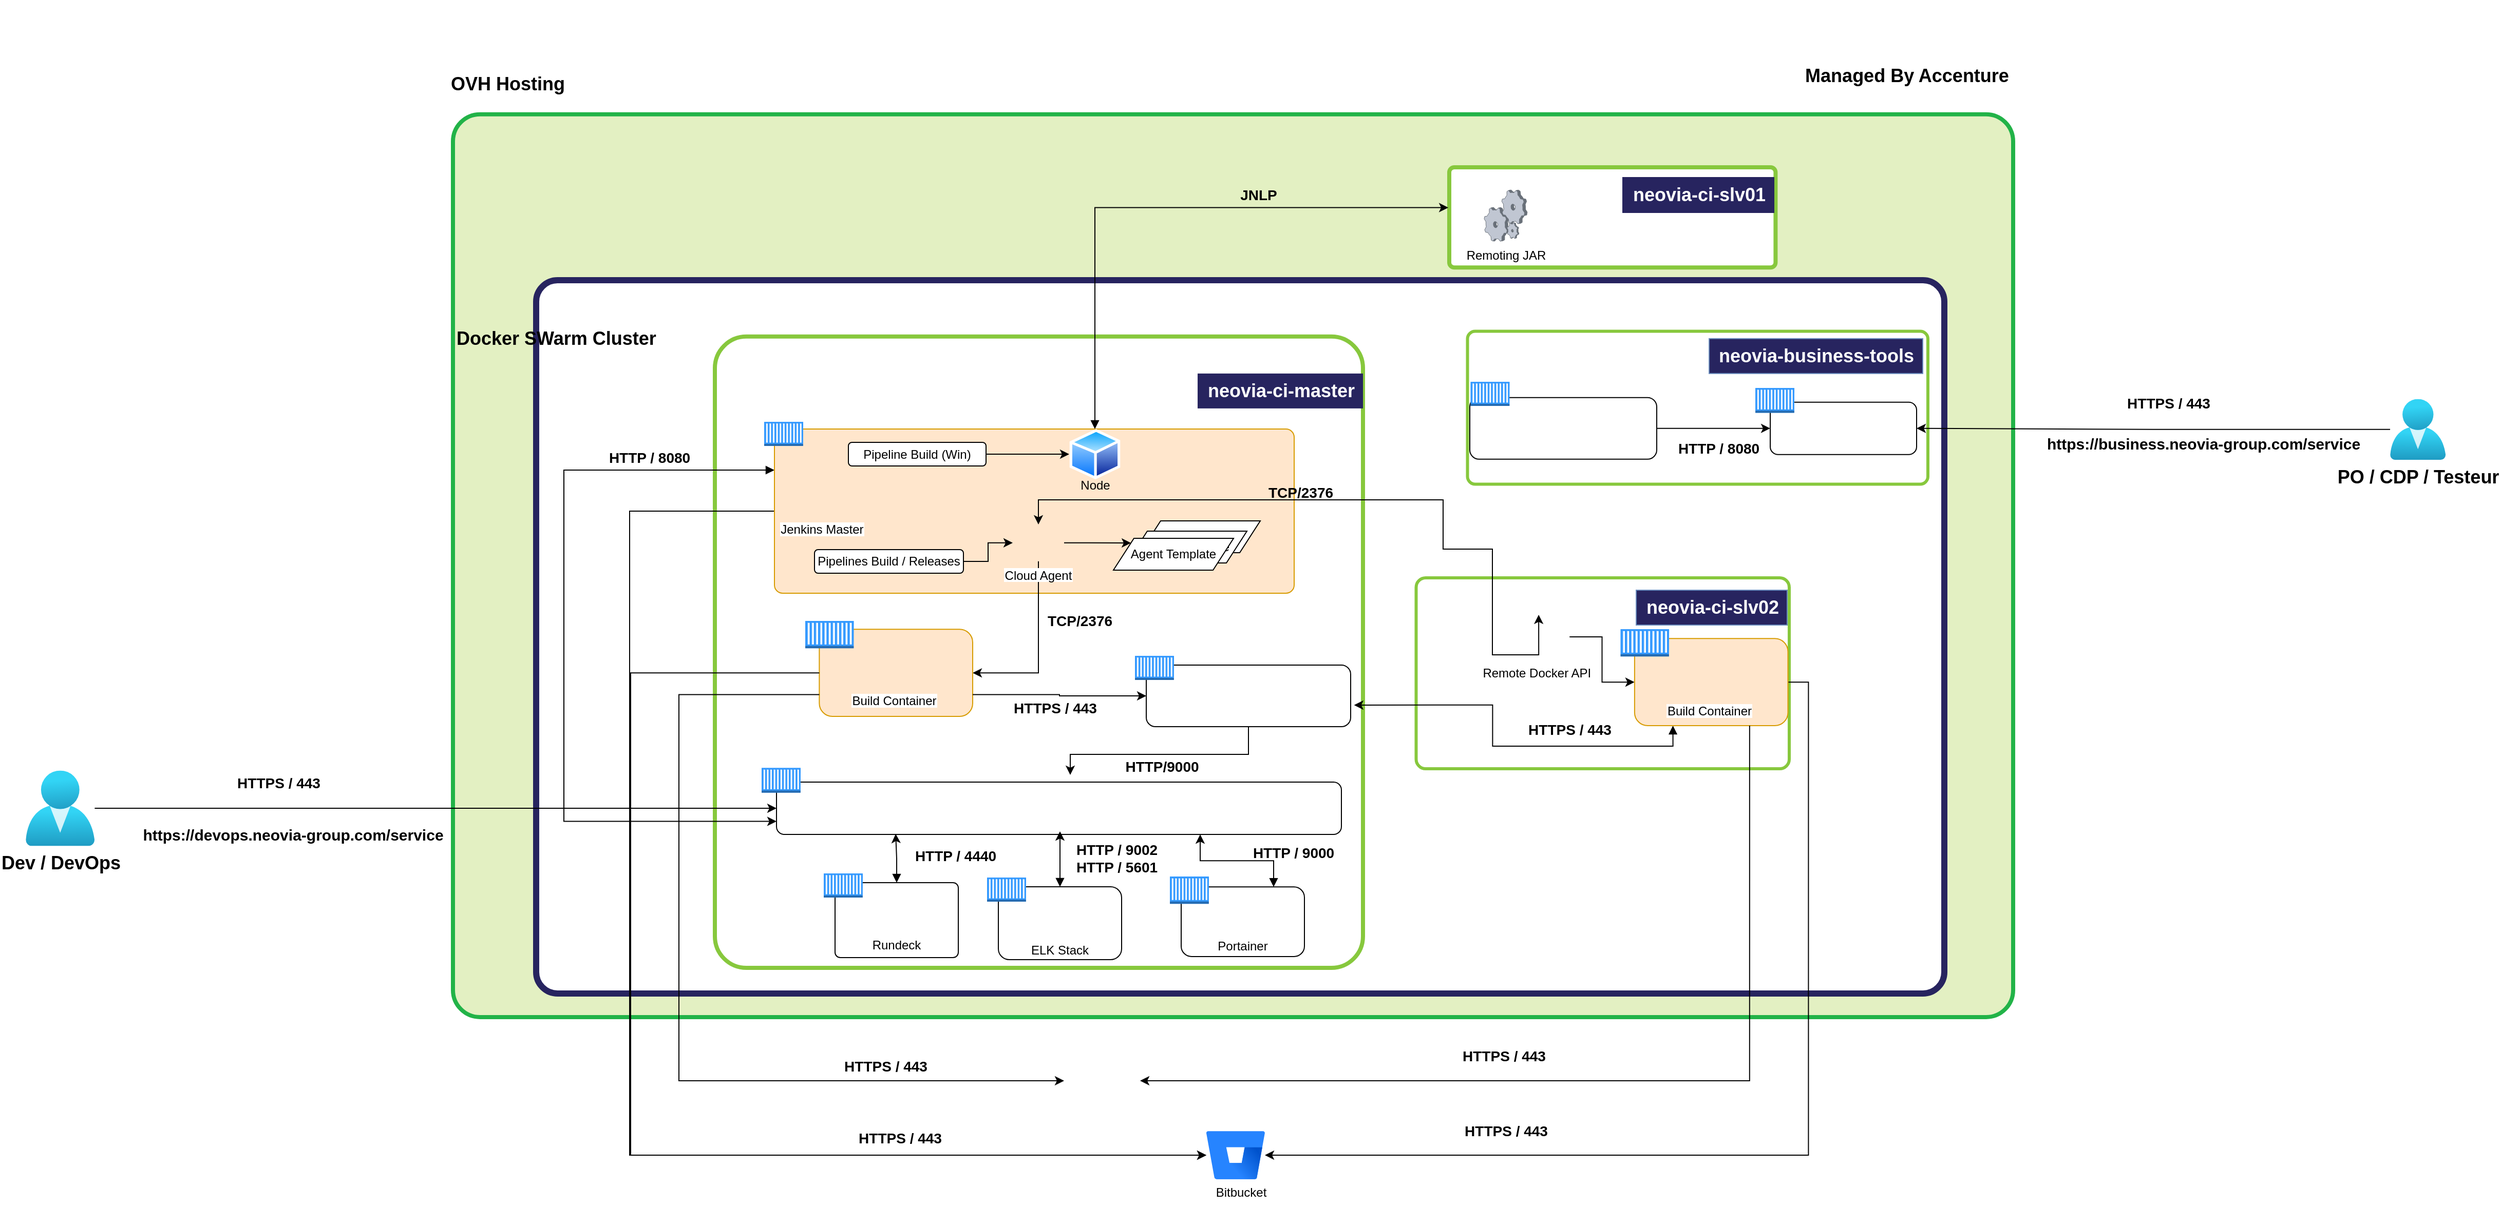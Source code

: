 <mxfile version="24.0.4" type="github">
  <diagram name="Page-1" id="KKMjwjiLGyDvaPT2Ioc3">
    <mxGraphModel dx="3698" dy="2360" grid="0" gridSize="10" guides="1" tooltips="1" connect="1" arrows="1" fold="1" page="0" pageScale="1" pageWidth="827" pageHeight="1169" math="0" shadow="0">
      <root>
        <mxCell id="0" />
        <mxCell id="1" parent="0" />
        <mxCell id="NZchKD5Ku8w6MuhBi-qV-168" value="" style="rounded=1;whiteSpace=wrap;html=1;arcSize=3;fillColor=#e3f0c2;strokeColor=#22b348;strokeWidth=4;" parent="1" vertex="1">
          <mxGeometry x="-651" y="-950.66" width="1519" height="879.66" as="geometry" />
        </mxCell>
        <mxCell id="NZchKD5Ku8w6MuhBi-qV-167" value="" style="rounded=1;whiteSpace=wrap;html=1;arcSize=3;fillColor=default;strokeColor=#27245f;strokeWidth=6;" parent="1" vertex="1">
          <mxGeometry x="-570" y="-789" width="1371" height="695" as="geometry" />
        </mxCell>
        <mxCell id="NZchKD5Ku8w6MuhBi-qV-150" value="" style="rounded=1;whiteSpace=wrap;html=1;arcSize=5;fillColor=none;strokeColor=#87c83d;strokeWidth=3;" parent="1" vertex="1">
          <mxGeometry x="286.75" y="-499" width="363.25" height="186" as="geometry" />
        </mxCell>
        <mxCell id="NZchKD5Ku8w6MuhBi-qV-70" value="" style="rounded=1;whiteSpace=wrap;html=1;arcSize=5;fillColor=none;strokeColor=#87c83d;strokeWidth=4;" parent="1" vertex="1">
          <mxGeometry x="-396" y="-734.07" width="631" height="615.07" as="geometry" />
        </mxCell>
        <mxCell id="NZchKD5Ku8w6MuhBi-qV-84" value="" style="rounded=1;whiteSpace=wrap;html=1;fillColor=none;" parent="1" vertex="1">
          <mxGeometry x="-336" y="-300" width="550" height="51" as="geometry" />
        </mxCell>
        <mxCell id="h2SNP-2P1y7NnsimHqcH-35" value="OVH Hosting" style="shape=image;verticalLabelPosition=bottom;labelBackgroundColor=default;verticalAlign=top;aspect=fixed;imageAspect=0;image=https://static-00.iconduck.com/assets.00/ovh-icon-2048x2048-l4c3izvg.png;fontSize=18;fontStyle=1" parent="1" vertex="1">
          <mxGeometry x="-627" y="-1057" width="59" height="59" as="geometry" />
        </mxCell>
        <mxCell id="h2SNP-2P1y7NnsimHqcH-38" value="Managed By Accenture" style="shape=image;verticalLabelPosition=bottom;labelBackgroundColor=default;verticalAlign=top;aspect=fixed;imageAspect=0;image=https://www.forgerock.com/sites/default/files/dam-assets/accenture-partner-tp-logo.png;fontSize=18;fontStyle=1" parent="1" vertex="1">
          <mxGeometry x="708.75" y="-1062" width="112" height="56" as="geometry" />
        </mxCell>
        <mxCell id="NZchKD5Ku8w6MuhBi-qV-156" style="edgeStyle=orthogonalEdgeStyle;rounded=0;orthogonalLoop=1;jettySize=auto;html=1;exitX=0;exitY=0.5;exitDx=0;exitDy=0;entryX=0;entryY=0.5;entryDx=0;entryDy=0;" parent="1" source="NZchKD5Ku8w6MuhBi-qV-13" target="NZchKD5Ku8w6MuhBi-qV-140" edge="1">
          <mxGeometry relative="1" as="geometry">
            <Array as="points">
              <mxPoint x="-479" y="-564" />
              <mxPoint x="-479" y="64" />
            </Array>
          </mxGeometry>
        </mxCell>
        <mxCell id="BhqOr59puRxymgm0tYKc-19" style="edgeStyle=orthogonalEdgeStyle;rounded=0;orthogonalLoop=1;jettySize=auto;html=1;exitX=0;exitY=0.25;exitDx=0;exitDy=0;entryX=0;entryY=0.75;entryDx=0;entryDy=0;startArrow=block;startFill=1;" parent="1" source="NZchKD5Ku8w6MuhBi-qV-13" target="NZchKD5Ku8w6MuhBi-qV-84" edge="1">
          <mxGeometry relative="1" as="geometry">
            <Array as="points">
              <mxPoint x="-543" y="-604" />
              <mxPoint x="-543" y="-262" />
            </Array>
          </mxGeometry>
        </mxCell>
        <mxCell id="NZchKD5Ku8w6MuhBi-qV-13" value="" style="rounded=1;whiteSpace=wrap;html=1;arcSize=5;fillColor=#ffe6cc;strokeColor=#d79b00;" parent="1" vertex="1">
          <mxGeometry x="-338" y="-644" width="506" height="160" as="geometry" />
        </mxCell>
        <mxCell id="NZchKD5Ku8w6MuhBi-qV-14" value="Jenkins Master" style="shape=image;verticalLabelPosition=bottom;labelBackgroundColor=default;verticalAlign=top;aspect=fixed;imageAspect=0;image=https://upload.wikimedia.org/wikipedia/commons/thumb/e/e9/Jenkins_logo.svg/1200px-Jenkins_logo.svg.png;" parent="1" vertex="1">
          <mxGeometry x="-311.11" y="-614" width="39.11" height="54" as="geometry" />
        </mxCell>
        <mxCell id="NZchKD5Ku8w6MuhBi-qV-29" value="" style="rounded=1;whiteSpace=wrap;html=1;arcSize=5;strokeColor=#87c83d;strokeWidth=4;" parent="1" vertex="1">
          <mxGeometry x="319" y="-899" width="317.69" height="97.64" as="geometry" />
        </mxCell>
        <mxCell id="NZchKD5Ku8w6MuhBi-qV-39" style="edgeStyle=orthogonalEdgeStyle;rounded=0;orthogonalLoop=1;jettySize=auto;html=1;exitX=0.5;exitY=1;exitDx=0;exitDy=0;exitPerimeter=0;" parent="1" edge="1">
          <mxGeometry relative="1" as="geometry">
            <mxPoint x="-61" y="-355.5" as="sourcePoint" />
            <mxPoint x="-61" y="-355.5" as="targetPoint" />
          </mxGeometry>
        </mxCell>
        <mxCell id="NZchKD5Ku8w6MuhBi-qV-51" style="edgeStyle=orthogonalEdgeStyle;rounded=0;orthogonalLoop=1;jettySize=auto;html=1;exitX=1;exitY=0.5;exitDx=0;exitDy=0;entryX=0;entryY=0;entryDx=0;entryDy=0;" parent="1" source="NZchKD5Ku8w6MuhBi-qV-28" target="NZchKD5Ku8w6MuhBi-qV-46" edge="1">
          <mxGeometry relative="1" as="geometry" />
        </mxCell>
        <mxCell id="NZchKD5Ku8w6MuhBi-qV-55" style="edgeStyle=orthogonalEdgeStyle;rounded=0;orthogonalLoop=1;jettySize=auto;html=1;exitX=0.5;exitY=0;exitDx=0;exitDy=0;entryX=0.5;entryY=0;entryDx=0;entryDy=0;startArrow=classic;startFill=1;" parent="1" source="NZchKD5Ku8w6MuhBi-qV-28" target="NZchKD5Ku8w6MuhBi-qV-24" edge="1">
          <mxGeometry relative="1" as="geometry">
            <Array as="points">
              <mxPoint x="-81" y="-575" />
              <mxPoint x="313" y="-575" />
              <mxPoint x="313" y="-527" />
              <mxPoint x="361" y="-527" />
              <mxPoint x="361" y="-424" />
            </Array>
          </mxGeometry>
        </mxCell>
        <mxCell id="NZchKD5Ku8w6MuhBi-qV-138" style="edgeStyle=orthogonalEdgeStyle;rounded=0;orthogonalLoop=1;jettySize=auto;html=1;exitX=0.5;exitY=1;exitDx=0;exitDy=0;entryX=1;entryY=0.5;entryDx=0;entryDy=0;" parent="1" source="NZchKD5Ku8w6MuhBi-qV-28" target="NZchKD5Ku8w6MuhBi-qV-133" edge="1">
          <mxGeometry relative="1" as="geometry" />
        </mxCell>
        <mxCell id="NZchKD5Ku8w6MuhBi-qV-28" value="Cloud Agent" style="shape=image;verticalLabelPosition=bottom;labelBackgroundColor=default;verticalAlign=top;aspect=fixed;imageAspect=0;image=https://user.oc-static.com/upload/2021/11/10/1636542639252_Moby-logo.png;" parent="1" vertex="1">
          <mxGeometry x="-106" y="-551" width="50" height="35.86" as="geometry" />
        </mxCell>
        <mxCell id="NZchKD5Ku8w6MuhBi-qV-41" value="" style="outlineConnect=0;dashed=0;verticalLabelPosition=bottom;verticalAlign=top;align=center;html=1;shape=mxgraph.aws3.ec2_compute_container;fillColor=#3399FF;gradientColor=none;" parent="1" vertex="1">
          <mxGeometry x="-348" y="-651" width="38" height="23.5" as="geometry" />
        </mxCell>
        <mxCell id="NZchKD5Ku8w6MuhBi-qV-49" style="edgeStyle=orthogonalEdgeStyle;rounded=0;orthogonalLoop=1;jettySize=auto;html=1;exitX=1;exitY=0.5;exitDx=0;exitDy=0;entryX=0;entryY=0.5;entryDx=0;entryDy=0;" parent="1" source="NZchKD5Ku8w6MuhBi-qV-42" target="NZchKD5Ku8w6MuhBi-qV-28" edge="1">
          <mxGeometry relative="1" as="geometry" />
        </mxCell>
        <mxCell id="NZchKD5Ku8w6MuhBi-qV-42" value="Pipelines Build / Releases" style="rounded=1;whiteSpace=wrap;html=1;" parent="1" vertex="1">
          <mxGeometry x="-299" y="-526.5" width="145" height="23" as="geometry" />
        </mxCell>
        <mxCell id="NZchKD5Ku8w6MuhBi-qV-47" value="" style="group" parent="1" vertex="1" connectable="0">
          <mxGeometry x="-8" y="-554.5" width="143" height="51" as="geometry" />
        </mxCell>
        <mxCell id="NZchKD5Ku8w6MuhBi-qV-44" value="Agent Template" style="shape=parallelogram;perimeter=parallelogramPerimeter;whiteSpace=wrap;html=1;fixedSize=1;" parent="NZchKD5Ku8w6MuhBi-qV-47" vertex="1">
          <mxGeometry x="26" width="117" height="31" as="geometry" />
        </mxCell>
        <mxCell id="NZchKD5Ku8w6MuhBi-qV-45" value="Agent Template" style="shape=parallelogram;perimeter=parallelogramPerimeter;whiteSpace=wrap;html=1;fixedSize=1;" parent="NZchKD5Ku8w6MuhBi-qV-47" vertex="1">
          <mxGeometry x="13" y="10" width="117" height="31" as="geometry" />
        </mxCell>
        <mxCell id="NZchKD5Ku8w6MuhBi-qV-46" value="Agent Template" style="shape=parallelogram;perimeter=parallelogramPerimeter;whiteSpace=wrap;html=1;fixedSize=1;" parent="NZchKD5Ku8w6MuhBi-qV-47" vertex="1">
          <mxGeometry y="17" width="117" height="31" as="geometry" />
        </mxCell>
        <mxCell id="NZchKD5Ku8w6MuhBi-qV-57" value="" style="shape=image;html=1;verticalAlign=top;verticalLabelPosition=bottom;labelBackgroundColor=#ffffff;imageAspect=0;aspect=fixed;image=https://cdn0.iconfinder.com/data/icons/social-media-2183/512/social__media__social_media__windows__2_-128.png" parent="1" vertex="1">
          <mxGeometry x="305" y="-922" width="48" height="48" as="geometry" />
        </mxCell>
        <mxCell id="NZchKD5Ku8w6MuhBi-qV-58" value="Remoting JAR" style="verticalLabelPosition=bottom;sketch=0;aspect=fixed;html=1;verticalAlign=top;strokeColor=none;align=center;outlineConnect=0;shape=mxgraph.citrix.process;" parent="1" vertex="1">
          <mxGeometry x="353" y="-877.0" width="41.94" height="50" as="geometry" />
        </mxCell>
        <mxCell id="NZchKD5Ku8w6MuhBi-qV-66" style="edgeStyle=orthogonalEdgeStyle;rounded=0;orthogonalLoop=1;jettySize=auto;html=1;exitX=1;exitY=0.5;exitDx=0;exitDy=0;entryX=0;entryY=0.5;entryDx=0;entryDy=0;" parent="1" source="NZchKD5Ku8w6MuhBi-qV-62" target="NZchKD5Ku8w6MuhBi-qV-60" edge="1">
          <mxGeometry relative="1" as="geometry">
            <Array as="points">
              <mxPoint x="-151" y="-619" />
              <mxPoint x="-151" y="-619" />
            </Array>
          </mxGeometry>
        </mxCell>
        <mxCell id="NZchKD5Ku8w6MuhBi-qV-62" value="Pipeline Build (Win)" style="rounded=1;whiteSpace=wrap;html=1;" parent="1" vertex="1">
          <mxGeometry x="-266" y="-631" width="134" height="23" as="geometry" />
        </mxCell>
        <mxCell id="NZchKD5Ku8w6MuhBi-qV-69" value="" style="group" parent="1" vertex="1" connectable="0">
          <mxGeometry x="-51" y="-644" width="50" height="68" as="geometry" />
        </mxCell>
        <mxCell id="NZchKD5Ku8w6MuhBi-qV-60" value="" style="image;aspect=fixed;perimeter=ellipsePerimeter;html=1;align=center;shadow=0;dashed=0;spacingTop=3;image=img/lib/active_directory/generic_node.svg;imageBackground=none;" parent="NZchKD5Ku8w6MuhBi-qV-69" vertex="1">
          <mxGeometry width="50" height="49" as="geometry" />
        </mxCell>
        <mxCell id="NZchKD5Ku8w6MuhBi-qV-68" value="Node" style="text;html=1;align=center;verticalAlign=middle;resizable=0;points=[];autosize=1;strokeColor=none;fillColor=none;" parent="NZchKD5Ku8w6MuhBi-qV-69" vertex="1">
          <mxGeometry x="1.5" y="42" width="47" height="26" as="geometry" />
        </mxCell>
        <mxCell id="NZchKD5Ku8w6MuhBi-qV-71" value="" style="shape=image;verticalLabelPosition=bottom;labelBackgroundColor=default;verticalAlign=top;aspect=fixed;imageAspect=0;image=https://upload.wikimedia.org/wikipedia/commons/d/d6/Linux_mascot_tux.png;" parent="1" vertex="1">
          <mxGeometry x="-412" y="-757" width="42.09" height="50.97" as="geometry" />
        </mxCell>
        <mxCell id="NZchKD5Ku8w6MuhBi-qV-77" value="" style="group" parent="1" vertex="1" connectable="0">
          <mxGeometry x="13.0" y="-423" width="210.0" height="93.7" as="geometry" />
        </mxCell>
        <mxCell id="NZchKD5Ku8w6MuhBi-qV-78" value="" style="rounded=1;whiteSpace=wrap;html=1;fillColor=none;" parent="NZchKD5Ku8w6MuhBi-qV-77" vertex="1">
          <mxGeometry x="11.0" y="9" width="199" height="60" as="geometry" />
        </mxCell>
        <mxCell id="NZchKD5Ku8w6MuhBi-qV-79" value="" style="group" parent="NZchKD5Ku8w6MuhBi-qV-77" vertex="1" connectable="0">
          <mxGeometry x="27.0" y="13.61" width="83" height="80.09" as="geometry" />
        </mxCell>
        <mxCell id="NZchKD5Ku8w6MuhBi-qV-80" value="" style="shape=image;verticalLabelPosition=bottom;labelBackgroundColor=default;verticalAlign=top;aspect=fixed;imageAspect=0;image=https://upload.wikimedia.org/wikipedia/commons/thumb/b/ba/Database-postgres.svg/1448px-Database-postgres.svg.png;" parent="NZchKD5Ku8w6MuhBi-qV-79" vertex="1">
          <mxGeometry x="15" width="44" height="62.19" as="geometry" />
        </mxCell>
        <mxCell id="NZchKD5Ku8w6MuhBi-qV-82" value="" style="outlineConnect=0;dashed=0;verticalLabelPosition=bottom;verticalAlign=top;align=center;html=1;shape=mxgraph.aws3.ec2_compute_container;fillColor=#3399FF;gradientColor=none;" parent="NZchKD5Ku8w6MuhBi-qV-77" vertex="1">
          <mxGeometry width="38" height="23.5" as="geometry" />
        </mxCell>
        <mxCell id="h2SNP-2P1y7NnsimHqcH-64" value="" style="shape=image;verticalLabelPosition=bottom;labelBackgroundColor=default;verticalAlign=top;aspect=fixed;imageAspect=0;image=https://miro.medium.com/v2/resize:fit:1400/0*qflaBuTkTVttD-FY.png;" parent="NZchKD5Ku8w6MuhBi-qV-77" vertex="1">
          <mxGeometry x="98.47" y="11" width="111.53" height="58" as="geometry" />
        </mxCell>
        <mxCell id="NZchKD5Ku8w6MuhBi-qV-109" value="" style="group" parent="1" vertex="1" connectable="0">
          <mxGeometry x="47" y="-208" width="131" height="78" as="geometry" />
        </mxCell>
        <mxCell id="NZchKD5Ku8w6MuhBi-qV-100" value="" style="rounded=1;whiteSpace=wrap;html=1;fillColor=none;" parent="NZchKD5Ku8w6MuhBi-qV-109" vertex="1">
          <mxGeometry x="11" y="10.174" width="120" height="67.826" as="geometry" />
        </mxCell>
        <mxCell id="NZchKD5Ku8w6MuhBi-qV-104" value="" style="outlineConnect=0;dashed=0;verticalLabelPosition=bottom;verticalAlign=top;align=center;html=1;shape=mxgraph.aws3.ec2_compute_container;fillColor=#3399FF;gradientColor=none;" parent="NZchKD5Ku8w6MuhBi-qV-109" vertex="1">
          <mxGeometry width="38" height="26.565" as="geometry" />
        </mxCell>
        <mxCell id="NZchKD5Ku8w6MuhBi-qV-105" value="Portainer" style="shape=image;verticalLabelPosition=bottom;labelBackgroundColor=default;verticalAlign=top;aspect=fixed;imageAspect=0;image=https://res.cloudinary.com/canonical/image/fetch/f_auto,q_auto,fl_sanitize,c_fill,w_200,h_200/https://api.charmhub.io/api/v1/media/download/charm_Owpj9CsDEMZwVtup3ZTxxs0FtyvDqb2o_icon_5cef79c2d18f67464f39c8f2cf2d7ebb815b0071f04d3ffbb94f49fddd3ab666.png;" parent="NZchKD5Ku8w6MuhBi-qV-109" vertex="1">
          <mxGeometry x="52.5" y="17" width="37" height="37" as="geometry" />
        </mxCell>
        <mxCell id="NZchKD5Ku8w6MuhBi-qV-119" value="" style="group" parent="1" vertex="1" connectable="0">
          <mxGeometry x="-290.0" y="-211" width="131" height="82" as="geometry" />
        </mxCell>
        <mxCell id="NZchKD5Ku8w6MuhBi-qV-120" value="" style="rounded=1;whiteSpace=wrap;html=1;fillColor=none;arcSize=7;" parent="NZchKD5Ku8w6MuhBi-qV-119" vertex="1">
          <mxGeometry x="11" y="9" width="120" height="73" as="geometry" />
        </mxCell>
        <mxCell id="NZchKD5Ku8w6MuhBi-qV-121" value="" style="outlineConnect=0;dashed=0;verticalLabelPosition=bottom;verticalAlign=top;align=center;html=1;shape=mxgraph.aws3.ec2_compute_container;fillColor=#3399FF;gradientColor=none;" parent="NZchKD5Ku8w6MuhBi-qV-119" vertex="1">
          <mxGeometry width="38" height="23.5" as="geometry" />
        </mxCell>
        <mxCell id="NZchKD5Ku8w6MuhBi-qV-123" value="Rundeck" style="shape=image;verticalLabelPosition=bottom;labelBackgroundColor=default;verticalAlign=top;aspect=fixed;imageAspect=0;image=https://projects.task.gda.pl/uploads/-/system/project/avatar/165/rundeck_logo.png;" parent="NZchKD5Ku8w6MuhBi-qV-119" vertex="1">
          <mxGeometry x="49.94" y="13.94" width="42.13" height="42.13" as="geometry" />
        </mxCell>
        <mxCell id="NZchKD5Ku8w6MuhBi-qV-112" value="" style="group" parent="1" vertex="1" connectable="0">
          <mxGeometry x="-131.0" y="-207" width="131" height="80" as="geometry" />
        </mxCell>
        <mxCell id="NZchKD5Ku8w6MuhBi-qV-106" value="" style="rounded=1;whiteSpace=wrap;html=1;fillColor=none;" parent="NZchKD5Ku8w6MuhBi-qV-112" vertex="1">
          <mxGeometry x="11" y="9" width="120" height="71" as="geometry" />
        </mxCell>
        <mxCell id="NZchKD5Ku8w6MuhBi-qV-107" value="" style="outlineConnect=0;dashed=0;verticalLabelPosition=bottom;verticalAlign=top;align=center;html=1;shape=mxgraph.aws3.ec2_compute_container;fillColor=#3399FF;gradientColor=none;" parent="NZchKD5Ku8w6MuhBi-qV-112" vertex="1">
          <mxGeometry width="38" height="23.5" as="geometry" />
        </mxCell>
        <mxCell id="NZchKD5Ku8w6MuhBi-qV-111" value="ELK Stack" style="shape=image;verticalLabelPosition=bottom;labelBackgroundColor=default;verticalAlign=top;aspect=fixed;imageAspect=0;image=https://cdn.iconscout.com/icon/free/png-256/free-elasticsearch-226094.png;" parent="NZchKD5Ku8w6MuhBi-qV-112" vertex="1">
          <mxGeometry x="49.93" y="15.0" width="42.15" height="42.15" as="geometry" />
        </mxCell>
        <mxCell id="NZchKD5Ku8w6MuhBi-qV-88" value="" style="outlineConnect=0;dashed=0;verticalLabelPosition=bottom;verticalAlign=top;align=center;html=1;shape=mxgraph.aws3.ec2_compute_container;fillColor=#3399FF;gradientColor=none;" parent="1" vertex="1">
          <mxGeometry x="-350.5" y="-313.86" width="38" height="24.2" as="geometry" />
        </mxCell>
        <mxCell id="NZchKD5Ku8w6MuhBi-qV-12" value="" style="shape=image;verticalLabelPosition=bottom;labelBackgroundColor=default;verticalAlign=top;aspect=fixed;imageAspect=0;image=https://download.logo.wine/logo/Nginx/Nginx-Logo.wine.png;clipPath=inset(25% 10.33% 25% 9.33%);" parent="1" vertex="1">
          <mxGeometry x="-121.46" y="-289.66" width="81.93" height="34" as="geometry" />
        </mxCell>
        <mxCell id="NZchKD5Ku8w6MuhBi-qV-125" style="edgeStyle=orthogonalEdgeStyle;rounded=0;orthogonalLoop=1;jettySize=auto;html=1;exitX=0.5;exitY=0;exitDx=0;exitDy=0;startArrow=block;startFill=1;" parent="1" source="NZchKD5Ku8w6MuhBi-qV-106" edge="1">
          <mxGeometry relative="1" as="geometry">
            <mxPoint x="-60" y="-252" as="targetPoint" />
          </mxGeometry>
        </mxCell>
        <mxCell id="NZchKD5Ku8w6MuhBi-qV-129" style="edgeStyle=orthogonalEdgeStyle;rounded=0;orthogonalLoop=1;jettySize=auto;html=1;exitX=0.5;exitY=0;exitDx=0;exitDy=0;entryX=0.211;entryY=0.99;entryDx=0;entryDy=0;entryPerimeter=0;startArrow=block;startFill=1;" parent="1" source="NZchKD5Ku8w6MuhBi-qV-120" target="NZchKD5Ku8w6MuhBi-qV-84" edge="1">
          <mxGeometry relative="1" as="geometry" />
        </mxCell>
        <mxCell id="NZchKD5Ku8w6MuhBi-qV-132" value="" style="group" parent="1" vertex="1" connectable="0">
          <mxGeometry x="-308" y="-459" width="163" height="95" as="geometry" />
        </mxCell>
        <mxCell id="NZchKD5Ku8w6MuhBi-qV-133" value="" style="rounded=1;whiteSpace=wrap;html=1;fillColor=#ffe6cc;strokeColor=#d79b00;" parent="NZchKD5Ku8w6MuhBi-qV-132" vertex="1">
          <mxGeometry x="13.69" y="10.17" width="149.31" height="84.83" as="geometry" />
        </mxCell>
        <mxCell id="NZchKD5Ku8w6MuhBi-qV-134" value="" style="outlineConnect=0;dashed=0;verticalLabelPosition=bottom;verticalAlign=top;align=center;html=1;shape=mxgraph.aws3.ec2_compute_container;fillColor=#3399FF;gradientColor=none;" parent="NZchKD5Ku8w6MuhBi-qV-132" vertex="1">
          <mxGeometry y="2" width="47.282" height="26.565" as="geometry" />
        </mxCell>
        <mxCell id="NZchKD5Ku8w6MuhBi-qV-137" value="Build Container" style="shape=image;verticalLabelPosition=bottom;labelBackgroundColor=default;verticalAlign=top;aspect=fixed;imageAspect=0;image=https://upload.wikimedia.org/wikipedia/commons/thumb/e/e9/Jenkins_logo.svg/1200px-Jenkins_logo.svg.png;" parent="NZchKD5Ku8w6MuhBi-qV-132" vertex="1">
          <mxGeometry x="67.191" y="12" width="39.11" height="54" as="geometry" />
        </mxCell>
        <mxCell id="NZchKD5Ku8w6MuhBi-qV-139" value="" style="group" parent="1" vertex="1" connectable="0">
          <mxGeometry x="82" y="40" width="67" height="73" as="geometry" />
        </mxCell>
        <mxCell id="NZchKD5Ku8w6MuhBi-qV-140" value="" style="image;html=1;image=img/lib/atlassian/Bitbucket_Logo.svg;" parent="NZchKD5Ku8w6MuhBi-qV-139" vertex="1">
          <mxGeometry x="0.5" width="57" height="47" as="geometry" />
        </mxCell>
        <mxCell id="NZchKD5Ku8w6MuhBi-qV-141" value="Bitbucket" style="text;html=1;align=center;verticalAlign=middle;resizable=0;points=[];autosize=1;strokeColor=none;fillColor=none;" parent="NZchKD5Ku8w6MuhBi-qV-139" vertex="1">
          <mxGeometry y="47" width="67" height="26" as="geometry" />
        </mxCell>
        <mxCell id="NZchKD5Ku8w6MuhBi-qV-144" style="edgeStyle=orthogonalEdgeStyle;rounded=0;orthogonalLoop=1;jettySize=auto;html=1;exitX=1;exitY=0.75;exitDx=0;exitDy=0;entryX=0;entryY=0.5;entryDx=0;entryDy=0;" parent="1" source="NZchKD5Ku8w6MuhBi-qV-133" target="NZchKD5Ku8w6MuhBi-qV-78" edge="1">
          <mxGeometry relative="1" as="geometry" />
        </mxCell>
        <mxCell id="NZchKD5Ku8w6MuhBi-qV-145" style="edgeStyle=orthogonalEdgeStyle;rounded=0;orthogonalLoop=1;jettySize=auto;html=1;exitX=0.5;exitY=1;exitDx=0;exitDy=0;entryX=0.52;entryY=-0.138;entryDx=0;entryDy=0;entryPerimeter=0;" parent="1" source="NZchKD5Ku8w6MuhBi-qV-78" target="NZchKD5Ku8w6MuhBi-qV-84" edge="1">
          <mxGeometry relative="1" as="geometry" />
        </mxCell>
        <mxCell id="NZchKD5Ku8w6MuhBi-qV-152" style="edgeStyle=orthogonalEdgeStyle;rounded=0;orthogonalLoop=1;jettySize=auto;html=1;exitX=0.25;exitY=1;exitDx=0;exitDy=0;entryX=1.03;entryY=0.637;entryDx=0;entryDy=0;entryPerimeter=0;startArrow=block;startFill=1;" parent="1" source="NZchKD5Ku8w6MuhBi-qV-147" target="h2SNP-2P1y7NnsimHqcH-64" edge="1">
          <mxGeometry relative="1" as="geometry" />
        </mxCell>
        <mxCell id="NZchKD5Ku8w6MuhBi-qV-155" style="edgeStyle=orthogonalEdgeStyle;rounded=0;orthogonalLoop=1;jettySize=auto;html=1;exitX=0;exitY=0.5;exitDx=0;exitDy=0;entryX=0;entryY=0.5;entryDx=0;entryDy=0;" parent="1" source="NZchKD5Ku8w6MuhBi-qV-133" target="NZchKD5Ku8w6MuhBi-qV-140" edge="1">
          <mxGeometry relative="1" as="geometry">
            <Array as="points">
              <mxPoint x="-478" y="-406" />
              <mxPoint x="-478" y="64" />
            </Array>
          </mxGeometry>
        </mxCell>
        <mxCell id="NZchKD5Ku8w6MuhBi-qV-157" style="edgeStyle=orthogonalEdgeStyle;rounded=0;orthogonalLoop=1;jettySize=auto;html=1;exitX=1;exitY=0.5;exitDx=0;exitDy=0;entryX=1;entryY=0.5;entryDx=0;entryDy=0;" parent="1" source="NZchKD5Ku8w6MuhBi-qV-147" target="NZchKD5Ku8w6MuhBi-qV-140" edge="1">
          <mxGeometry relative="1" as="geometry" />
        </mxCell>
        <mxCell id="h2SNP-2P1y7NnsimHqcH-44" value="Docker SWarm Cluster" style="shape=image;verticalLabelPosition=bottom;labelBackgroundColor=none;verticalAlign=top;aspect=fixed;imageAspect=0;image=https://raw.githubusercontent.com/docker-library/docs/471fa6e4cb58062ccbf91afc111980f9c7004981/swarm/logo.png;fontSize=18;fontStyle=1" parent="1" vertex="1">
          <mxGeometry x="-608" y="-846" width="115.38" height="96" as="geometry" />
        </mxCell>
        <mxCell id="h2SNP-2P1y7NnsimHqcH-3" value="" style="shape=image;verticalLabelPosition=bottom;labelBackgroundColor=default;verticalAlign=top;aspect=fixed;imageAspect=0;image=https://devtools.in/wp-content/uploads/2022/10/Jfrog.png;" parent="1" vertex="1">
          <mxGeometry x="-56" y="-46" width="74" height="74" as="geometry" />
        </mxCell>
        <mxCell id="BhqOr59puRxymgm0tYKc-25" style="edgeStyle=orthogonalEdgeStyle;rounded=0;orthogonalLoop=1;jettySize=auto;html=1;exitX=1;exitY=0.5;exitDx=0;exitDy=0;" parent="1" source="NZchKD5Ku8w6MuhBi-qV-24" target="NZchKD5Ku8w6MuhBi-qV-147" edge="1">
          <mxGeometry relative="1" as="geometry" />
        </mxCell>
        <mxCell id="NZchKD5Ku8w6MuhBi-qV-24" value="Remote Docker API " style="shape=image;verticalLabelPosition=bottom;labelBackgroundColor=default;verticalAlign=top;aspect=fixed;imageAspect=0;image=https://user.oc-static.com/upload/2021/11/10/1636542639252_Moby-logo.png;" parent="1" vertex="1">
          <mxGeometry x="376" y="-463.06" width="60.13" height="43.12" as="geometry" />
        </mxCell>
        <mxCell id="NZchKD5Ku8w6MuhBi-qV-146" value="" style="group" parent="1" vertex="1" connectable="0">
          <mxGeometry x="485.75" y="-449" width="223" height="95" as="geometry" />
        </mxCell>
        <mxCell id="NZchKD5Ku8w6MuhBi-qV-147" value="" style="rounded=1;whiteSpace=wrap;html=1;fillColor=#ffe6cc;strokeColor=#d79b00;" parent="NZchKD5Ku8w6MuhBi-qV-146" vertex="1">
          <mxGeometry x="13.69" y="9.17" width="149.31" height="84.83" as="geometry" />
        </mxCell>
        <mxCell id="NZchKD5Ku8w6MuhBi-qV-148" value="" style="outlineConnect=0;dashed=0;verticalLabelPosition=bottom;verticalAlign=top;align=center;html=1;shape=mxgraph.aws3.ec2_compute_container;fillColor=#3399FF;gradientColor=none;" parent="NZchKD5Ku8w6MuhBi-qV-146" vertex="1">
          <mxGeometry width="47.282" height="26.565" as="geometry" />
        </mxCell>
        <mxCell id="NZchKD5Ku8w6MuhBi-qV-149" value="Build Container" style="shape=image;verticalLabelPosition=bottom;labelBackgroundColor=default;verticalAlign=top;aspect=fixed;imageAspect=0;image=https://upload.wikimedia.org/wikipedia/commons/thumb/e/e9/Jenkins_logo.svg/1200px-Jenkins_logo.svg.png;" parent="NZchKD5Ku8w6MuhBi-qV-146" vertex="1">
          <mxGeometry x="67.191" y="12" width="39.11" height="54" as="geometry" />
        </mxCell>
        <mxCell id="NZchKD5Ku8w6MuhBi-qV-159" style="edgeStyle=orthogonalEdgeStyle;rounded=0;orthogonalLoop=1;jettySize=auto;html=1;exitX=0.75;exitY=1;exitDx=0;exitDy=0;entryX=1;entryY=0.5;entryDx=0;entryDy=0;" parent="1" source="NZchKD5Ku8w6MuhBi-qV-147" target="h2SNP-2P1y7NnsimHqcH-3" edge="1">
          <mxGeometry relative="1" as="geometry" />
        </mxCell>
        <mxCell id="NZchKD5Ku8w6MuhBi-qV-162" style="edgeStyle=orthogonalEdgeStyle;rounded=0;orthogonalLoop=1;jettySize=auto;html=1;exitX=0;exitY=0.75;exitDx=0;exitDy=0;entryX=0;entryY=0.5;entryDx=0;entryDy=0;" parent="1" source="NZchKD5Ku8w6MuhBi-qV-133" target="h2SNP-2P1y7NnsimHqcH-3" edge="1">
          <mxGeometry relative="1" as="geometry">
            <Array as="points">
              <mxPoint x="-431" y="-385" />
              <mxPoint x="-431" y="-9" />
            </Array>
          </mxGeometry>
        </mxCell>
        <mxCell id="NZchKD5Ku8w6MuhBi-qV-163" value="" style="shape=image;verticalLabelPosition=bottom;labelBackgroundColor=default;verticalAlign=top;aspect=fixed;imageAspect=0;image=https://upload.wikimedia.org/wikipedia/commons/d/d6/Linux_mascot_tux.png;" parent="1" vertex="1">
          <mxGeometry x="266" y="-518.97" width="42.09" height="50.97" as="geometry" />
        </mxCell>
        <mxCell id="NZchKD5Ku8w6MuhBi-qV-164" value="" style="rounded=1;whiteSpace=wrap;html=1;arcSize=5;fillColor=none;strokeColor=#87c83d;strokeWidth=3;" parent="1" vertex="1">
          <mxGeometry x="336.75" y="-739.3" width="448.25" height="149" as="geometry" />
        </mxCell>
        <mxCell id="BhqOr59puRxymgm0tYKc-31" style="edgeStyle=orthogonalEdgeStyle;rounded=0;orthogonalLoop=1;jettySize=auto;html=1;exitX=1;exitY=0.5;exitDx=0;exitDy=0;entryX=0;entryY=0.5;entryDx=0;entryDy=0;" parent="1" source="NZchKD5Ku8w6MuhBi-qV-74" target="BhqOr59puRxymgm0tYKc-26" edge="1">
          <mxGeometry relative="1" as="geometry" />
        </mxCell>
        <mxCell id="NZchKD5Ku8w6MuhBi-qV-74" value="" style="rounded=1;whiteSpace=wrap;html=1;fillColor=none;" parent="1" vertex="1">
          <mxGeometry x="339" y="-674.64" width="182" height="60" as="geometry" />
        </mxCell>
        <mxCell id="h2SNP-2P1y7NnsimHqcH-58" value="" style="group" parent="1" vertex="1" connectable="0">
          <mxGeometry x="352.75" y="-672.39" width="83" height="80.09" as="geometry" />
        </mxCell>
        <mxCell id="h2SNP-2P1y7NnsimHqcH-55" value="" style="shape=image;verticalLabelPosition=bottom;labelBackgroundColor=default;verticalAlign=top;aspect=fixed;imageAspect=0;image=https://upload.wikimedia.org/wikipedia/commons/thumb/b/ba/Database-postgres.svg/1448px-Database-postgres.svg.png;" parent="h2SNP-2P1y7NnsimHqcH-58" vertex="1">
          <mxGeometry x="15" width="44" height="62.19" as="geometry" />
        </mxCell>
        <mxCell id="h2SNP-2P1y7NnsimHqcH-57" value="" style="shape=image;verticalLabelPosition=bottom;labelBackgroundColor=default;verticalAlign=top;aspect=fixed;imageAspect=0;image=https://static.wixstatic.com/media/bfcc04_ee14395b8c5c4ec2b98ea17d86d8e15b~mv2.png;" parent="1" vertex="1">
          <mxGeometry x="418" y="-652" width="88.75" height="27.14" as="geometry" />
        </mxCell>
        <mxCell id="NZchKD5Ku8w6MuhBi-qV-75" value="" style="outlineConnect=0;dashed=0;verticalLabelPosition=bottom;verticalAlign=top;align=center;html=1;shape=mxgraph.aws3.ec2_compute_container;fillColor=#3399FF;gradientColor=none;" parent="1" vertex="1">
          <mxGeometry x="339.75" y="-690" width="38" height="23.5" as="geometry" />
        </mxCell>
        <mxCell id="NZchKD5Ku8w6MuhBi-qV-165" value="" style="shape=image;verticalLabelPosition=bottom;labelBackgroundColor=default;verticalAlign=top;aspect=fixed;imageAspect=0;image=https://upload.wikimedia.org/wikipedia/commons/d/d6/Linux_mascot_tux.png;" parent="1" vertex="1">
          <mxGeometry x="322.66" y="-755" width="42.09" height="50.97" as="geometry" />
        </mxCell>
        <mxCell id="NZchKD5Ku8w6MuhBi-qV-166" style="edgeStyle=orthogonalEdgeStyle;rounded=0;orthogonalLoop=1;jettySize=auto;html=1;exitX=0.5;exitY=0;exitDx=0;exitDy=0;entryX=-0.003;entryY=0.402;entryDx=0;entryDy=0;entryPerimeter=0;startArrow=block;startFill=1;" parent="1" source="NZchKD5Ku8w6MuhBi-qV-60" target="NZchKD5Ku8w6MuhBi-qV-29" edge="1">
          <mxGeometry relative="1" as="geometry" />
        </mxCell>
        <mxCell id="BhqOr59puRxymgm0tYKc-1" value="&lt;font color=&quot;#ffffff&quot; style=&quot;font-size: 18px;&quot;&gt;&lt;b&gt;neovia-ci-master&lt;/b&gt;&lt;/font&gt;" style="text;html=1;align=center;verticalAlign=middle;resizable=0;points=[];autosize=1;strokeColor=none;fillColor=#27245f;" parent="1" vertex="1">
          <mxGeometry x="74" y="-698.07" width="161" height="34" as="geometry" />
        </mxCell>
        <mxCell id="BhqOr59puRxymgm0tYKc-2" value="&lt;font color=&quot;#ffffff&quot; style=&quot;font-size: 18px;&quot;&gt;&lt;b&gt;neovia-ci-slv01&lt;/b&gt;&lt;/font&gt;" style="text;html=1;align=center;verticalAlign=middle;resizable=0;points=[];autosize=1;strokeColor=#27245F;fillColor=#27245F;" parent="1" vertex="1">
          <mxGeometry x="488" y="-889" width="147" height="34" as="geometry" />
        </mxCell>
        <mxCell id="BhqOr59puRxymgm0tYKc-3" value="&lt;font color=&quot;#ffffff&quot; style=&quot;font-size: 18px;&quot;&gt;&lt;b&gt;neovia-ci-slv02&lt;/b&gt;&lt;/font&gt;" style="text;html=1;align=center;verticalAlign=middle;resizable=0;points=[];autosize=1;strokeColor=#6c8ebf;fillColor=#27245f;" parent="1" vertex="1">
          <mxGeometry x="501" y="-487" width="147" height="34" as="geometry" />
        </mxCell>
        <mxCell id="BhqOr59puRxymgm0tYKc-4" value="&lt;font color=&quot;#ffffff&quot; style=&quot;font-size: 18px;&quot;&gt;&lt;b&gt;neovia-business-tools&lt;/b&gt;&lt;/font&gt;" style="text;html=1;align=center;verticalAlign=middle;resizable=0;points=[];autosize=1;strokeColor=#6c8ebf;fillColor=#27245f;" parent="1" vertex="1">
          <mxGeometry x="572" y="-732.07" width="208" height="34" as="geometry" />
        </mxCell>
        <mxCell id="BhqOr59puRxymgm0tYKc-5" value="&lt;b&gt;&lt;font style=&quot;font-size: 14px;&quot;&gt;JNLP&lt;/font&gt;&lt;/b&gt;" style="text;html=1;align=center;verticalAlign=middle;resizable=0;points=[];autosize=1;strokeColor=none;fillColor=none;" parent="1" vertex="1">
          <mxGeometry x="106" y="-886.5" width="54" height="29" as="geometry" />
        </mxCell>
        <mxCell id="BhqOr59puRxymgm0tYKc-6" value="&lt;b&gt;&lt;font style=&quot;font-size: 14px;&quot;&gt;HTTP/9000&lt;/font&gt;&lt;/b&gt;" style="text;html=1;align=center;verticalAlign=middle;resizable=0;points=[];autosize=1;strokeColor=none;fillColor=none;" parent="1" vertex="1">
          <mxGeometry x="-5.81" y="-329.3" width="90" height="29" as="geometry" />
        </mxCell>
        <mxCell id="BhqOr59puRxymgm0tYKc-8" value="&lt;b&gt;&lt;font style=&quot;font-size: 14px;&quot;&gt;HTTP / 9002&lt;/font&gt;&lt;/b&gt;&lt;div&gt;&lt;b&gt;&lt;font style=&quot;font-size: 14px;&quot;&gt;HTTP / 5601&lt;/font&gt;&lt;/b&gt;&lt;/div&gt;" style="text;html=1;align=center;verticalAlign=middle;resizable=0;points=[];autosize=1;strokeColor=none;fillColor=none;" parent="1" vertex="1">
          <mxGeometry x="-53.81" y="-249" width="97" height="46" as="geometry" />
        </mxCell>
        <mxCell id="BhqOr59puRxymgm0tYKc-7" value="&lt;b&gt;&lt;font style=&quot;font-size: 14px;&quot;&gt;HTTP / 9000&lt;/font&gt;&lt;/b&gt;" style="text;html=1;align=center;verticalAlign=middle;resizable=0;points=[];autosize=1;strokeColor=none;fillColor=none;" parent="1" vertex="1">
          <mxGeometry x="118" y="-246" width="97" height="29" as="geometry" />
        </mxCell>
        <mxCell id="BhqOr59puRxymgm0tYKc-10" style="edgeStyle=orthogonalEdgeStyle;rounded=0;orthogonalLoop=1;jettySize=auto;html=1;exitX=0.75;exitY=0;exitDx=0;exitDy=0;entryX=0.75;entryY=1;entryDx=0;entryDy=0;startArrow=block;startFill=1;" parent="1" source="NZchKD5Ku8w6MuhBi-qV-100" target="NZchKD5Ku8w6MuhBi-qV-84" edge="1">
          <mxGeometry relative="1" as="geometry" />
        </mxCell>
        <mxCell id="BhqOr59puRxymgm0tYKc-11" value="&lt;b&gt;&lt;font style=&quot;font-size: 14px;&quot;&gt;HTTP / 4440&lt;/font&gt;&lt;/b&gt;" style="text;html=1;align=center;verticalAlign=middle;resizable=0;points=[];autosize=1;strokeColor=none;fillColor=none;fontFamily=Helvetica;fontSize=12;fontColor=default;" parent="1" vertex="1">
          <mxGeometry x="-210.81" y="-243" width="97" height="29" as="geometry" />
        </mxCell>
        <mxCell id="BhqOr59puRxymgm0tYKc-13" style="edgeStyle=orthogonalEdgeStyle;rounded=0;orthogonalLoop=1;jettySize=auto;html=1;entryX=0;entryY=0.5;entryDx=0;entryDy=0;" parent="1" source="BhqOr59puRxymgm0tYKc-12" target="NZchKD5Ku8w6MuhBi-qV-84" edge="1">
          <mxGeometry relative="1" as="geometry" />
        </mxCell>
        <mxCell id="BhqOr59puRxymgm0tYKc-12" value="&lt;font style=&quot;font-size: 18px;&quot;&gt;&lt;b&gt;Dev / DevOps&lt;/b&gt;&lt;/font&gt;" style="image;aspect=fixed;html=1;points=[];align=center;fontSize=12;image=img/lib/azure2/identity/Users.svg;" parent="1" vertex="1">
          <mxGeometry x="-1067" y="-311.25" width="67.2" height="73.5" as="geometry" />
        </mxCell>
        <mxCell id="BhqOr59puRxymgm0tYKc-14" value="&lt;b&gt;&lt;font style=&quot;font-size: 14px;&quot;&gt;HTTPS / 443&lt;/font&gt;&lt;/b&gt;" style="text;html=1;align=center;verticalAlign=middle;resizable=0;points=[];autosize=1;strokeColor=none;fillColor=none;fontFamily=Helvetica;fontSize=12;fontColor=default;" parent="1" vertex="1">
          <mxGeometry x="-871" y="-313.86" width="99" height="29" as="geometry" />
        </mxCell>
        <mxCell id="BhqOr59puRxymgm0tYKc-15" value="&lt;b&gt;&lt;font style=&quot;font-size: 14px;&quot;&gt;HTTPS / 443&lt;/font&gt;&lt;/b&gt;" style="text;html=1;align=center;verticalAlign=middle;resizable=0;points=[];autosize=1;strokeColor=none;fillColor=none;fontFamily=Helvetica;fontSize=12;fontColor=default;" parent="1" vertex="1">
          <mxGeometry x="-266" y="32.0" width="99" height="29" as="geometry" />
        </mxCell>
        <mxCell id="BhqOr59puRxymgm0tYKc-16" value="&lt;b&gt;&lt;font style=&quot;font-size: 14px;&quot;&gt;HTTPS / 443&lt;/font&gt;&lt;/b&gt;" style="text;html=1;align=center;verticalAlign=middle;resizable=0;points=[];autosize=1;strokeColor=none;fillColor=none;fontFamily=Helvetica;fontSize=12;fontColor=default;" parent="1" vertex="1">
          <mxGeometry x="-280" y="-38.0" width="99" height="29" as="geometry" />
        </mxCell>
        <mxCell id="BhqOr59puRxymgm0tYKc-17" value="&lt;b&gt;&lt;font style=&quot;font-size: 14px;&quot;&gt;HTTPS / 443&lt;/font&gt;&lt;/b&gt;" style="text;html=1;align=center;verticalAlign=middle;resizable=0;points=[];autosize=1;strokeColor=none;fillColor=none;fontFamily=Helvetica;fontSize=12;fontColor=default;" parent="1" vertex="1">
          <mxGeometry x="324.47" y="25.0" width="99" height="29" as="geometry" />
        </mxCell>
        <mxCell id="BhqOr59puRxymgm0tYKc-18" value="&lt;b&gt;&lt;font style=&quot;font-size: 14px;&quot;&gt;HTTPS / 443&lt;/font&gt;&lt;/b&gt;" style="text;html=1;align=center;verticalAlign=middle;resizable=0;points=[];autosize=1;strokeColor=none;fillColor=none;fontFamily=Helvetica;fontSize=12;fontColor=default;" parent="1" vertex="1">
          <mxGeometry x="322.66" y="-48.0" width="99" height="29" as="geometry" />
        </mxCell>
        <mxCell id="BhqOr59puRxymgm0tYKc-20" value="&lt;b&gt;&lt;font style=&quot;font-size: 14px;&quot;&gt;HTTP / 8080&lt;/font&gt;&lt;/b&gt;" style="text;html=1;align=center;verticalAlign=middle;resizable=0;points=[];autosize=1;strokeColor=none;fillColor=none;fontFamily=Helvetica;fontSize=12;fontColor=default;" parent="1" vertex="1">
          <mxGeometry x="-509" y="-631" width="97" height="29" as="geometry" />
        </mxCell>
        <mxCell id="BhqOr59puRxymgm0tYKc-21" value="" style="shape=image;verticalLabelPosition=bottom;labelBackgroundColor=default;verticalAlign=top;aspect=fixed;imageAspect=0;image=https://upload.wikimedia.org/wikipedia/commons/3/36/Archer_Daniels_Midland_logo.svg;" parent="1" vertex="1">
          <mxGeometry x="60.67" y="-1054.57" width="99.33" height="75.57" as="geometry" />
        </mxCell>
        <mxCell id="BhqOr59puRxymgm0tYKc-30" value="" style="group" parent="1" vertex="1" connectable="0">
          <mxGeometry x="617" y="-684" width="215" height="64.86" as="geometry" />
        </mxCell>
        <mxCell id="BhqOr59puRxymgm0tYKc-26" value="" style="rounded=1;whiteSpace=wrap;html=1;fillColor=none;" parent="BhqOr59puRxymgm0tYKc-30" vertex="1">
          <mxGeometry x="14.5" y="13.86" width="142.5" height="51" as="geometry" />
        </mxCell>
        <mxCell id="BhqOr59puRxymgm0tYKc-27" value="" style="outlineConnect=0;dashed=0;verticalLabelPosition=bottom;verticalAlign=top;align=center;html=1;shape=mxgraph.aws3.ec2_compute_container;fillColor=#3399FF;gradientColor=none;" parent="BhqOr59puRxymgm0tYKc-30" vertex="1">
          <mxGeometry width="38" height="24.2" as="geometry" />
        </mxCell>
        <mxCell id="BhqOr59puRxymgm0tYKc-29" value="" style="shape=image;verticalLabelPosition=bottom;labelBackgroundColor=default;verticalAlign=top;aspect=fixed;imageAspect=0;image=https://download.logo.wine/logo/Nginx/Nginx-Logo.wine.png;clipPath=inset(25% 10.33% 25% 9.33%);" parent="BhqOr59puRxymgm0tYKc-30" vertex="1">
          <mxGeometry x="46.0" y="24.2" width="81.93" height="34" as="geometry" />
        </mxCell>
        <mxCell id="BhqOr59puRxymgm0tYKc-33" value="&lt;b&gt;&lt;font style=&quot;font-size: 14px;&quot;&gt;HTTP / 8080&lt;/font&gt;&lt;/b&gt;" style="text;html=1;align=center;verticalAlign=middle;resizable=0;points=[];autosize=1;strokeColor=none;fillColor=none;fontFamily=Helvetica;fontSize=12;fontColor=default;" parent="1" vertex="1">
          <mxGeometry x="532" y="-640" width="97" height="29" as="geometry" />
        </mxCell>
        <mxCell id="BhqOr59puRxymgm0tYKc-34" value="&lt;b&gt;&lt;font style=&quot;font-size: 15px;&quot;&gt;https://devops.neovia-group.com/service&lt;/font&gt;&lt;/b&gt;" style="text;html=1;align=center;verticalAlign=middle;resizable=0;points=[];autosize=1;strokeColor=none;fillColor=none;fontFamily=Helvetica;fontSize=12;fontColor=default;" parent="1" vertex="1">
          <mxGeometry x="-963" y="-264.0" width="311" height="30" as="geometry" />
        </mxCell>
        <mxCell id="BhqOr59puRxymgm0tYKc-37" style="edgeStyle=orthogonalEdgeStyle;rounded=0;orthogonalLoop=1;jettySize=auto;html=1;entryX=1;entryY=0.5;entryDx=0;entryDy=0;" parent="1" source="BhqOr59puRxymgm0tYKc-35" target="BhqOr59puRxymgm0tYKc-26" edge="1">
          <mxGeometry relative="1" as="geometry" />
        </mxCell>
        <mxCell id="BhqOr59puRxymgm0tYKc-35" value="&lt;font style=&quot;font-size: 18px;&quot;&gt;&lt;b&gt;PO / CDP / Testeur&lt;/b&gt;&lt;/font&gt;" style="image;aspect=fixed;html=1;points=[];align=center;fontSize=12;image=img/lib/azure2/identity/Users.svg;" parent="1" vertex="1">
          <mxGeometry x="1235" y="-673.28" width="54.2" height="59.28" as="geometry" />
        </mxCell>
        <mxCell id="BhqOr59puRxymgm0tYKc-36" value="&lt;b&gt;&lt;font style=&quot;font-size: 15px;&quot;&gt;https://business.neovia-group.com/service&lt;/font&gt;&lt;/b&gt;" style="text;html=1;align=center;verticalAlign=middle;resizable=0;points=[];autosize=1;strokeColor=none;fillColor=none;fontFamily=Helvetica;fontSize=12;fontColor=default;" parent="1" vertex="1">
          <mxGeometry x="891" y="-644.64" width="323" height="30" as="geometry" />
        </mxCell>
        <mxCell id="BhqOr59puRxymgm0tYKc-38" value="&lt;b&gt;&lt;font style=&quot;font-size: 14px;&quot;&gt;HTTPS / 443&lt;/font&gt;&lt;/b&gt;" style="text;html=1;align=center;verticalAlign=middle;resizable=0;points=[];autosize=1;strokeColor=none;fillColor=none;fontFamily=Helvetica;fontSize=12;fontColor=default;" parent="1" vertex="1">
          <mxGeometry x="969" y="-684" width="99" height="29" as="geometry" />
        </mxCell>
        <mxCell id="BhqOr59puRxymgm0tYKc-39" value="&lt;b&gt;&lt;font style=&quot;font-size: 14px;&quot;&gt;TCP/2376&lt;/font&gt;&lt;/b&gt;" style="text;html=1;align=center;verticalAlign=middle;resizable=0;points=[];autosize=1;strokeColor=none;fillColor=none;" parent="1" vertex="1">
          <mxGeometry x="133" y="-597" width="81" height="29" as="geometry" />
        </mxCell>
        <mxCell id="BhqOr59puRxymgm0tYKc-40" value="&lt;b&gt;&lt;font style=&quot;font-size: 14px;&quot;&gt;TCP/2376&lt;/font&gt;&lt;/b&gt;" style="text;html=1;align=center;verticalAlign=middle;resizable=0;points=[];autosize=1;strokeColor=none;fillColor=none;" parent="1" vertex="1">
          <mxGeometry x="-82" y="-472" width="81" height="29" as="geometry" />
        </mxCell>
        <mxCell id="BhqOr59puRxymgm0tYKc-41" value="&lt;b&gt;&lt;font style=&quot;font-size: 14px;&quot;&gt;HTTPS / 443&lt;/font&gt;&lt;/b&gt;" style="text;html=1;align=center;verticalAlign=middle;resizable=0;points=[];autosize=1;strokeColor=none;fillColor=none;fontFamily=Helvetica;fontSize=12;fontColor=default;" parent="1" vertex="1">
          <mxGeometry x="-115" y="-387.0" width="99" height="29" as="geometry" />
        </mxCell>
        <mxCell id="BhqOr59puRxymgm0tYKc-42" value="&lt;b&gt;&lt;font style=&quot;font-size: 14px;&quot;&gt;HTTPS / 443&lt;/font&gt;&lt;/b&gt;" style="text;html=1;align=center;verticalAlign=middle;resizable=0;points=[];autosize=1;strokeColor=none;fillColor=none;fontFamily=Helvetica;fontSize=12;fontColor=default;" parent="1" vertex="1">
          <mxGeometry x="386.75" y="-366.0" width="99" height="29" as="geometry" />
        </mxCell>
      </root>
    </mxGraphModel>
  </diagram>
</mxfile>
